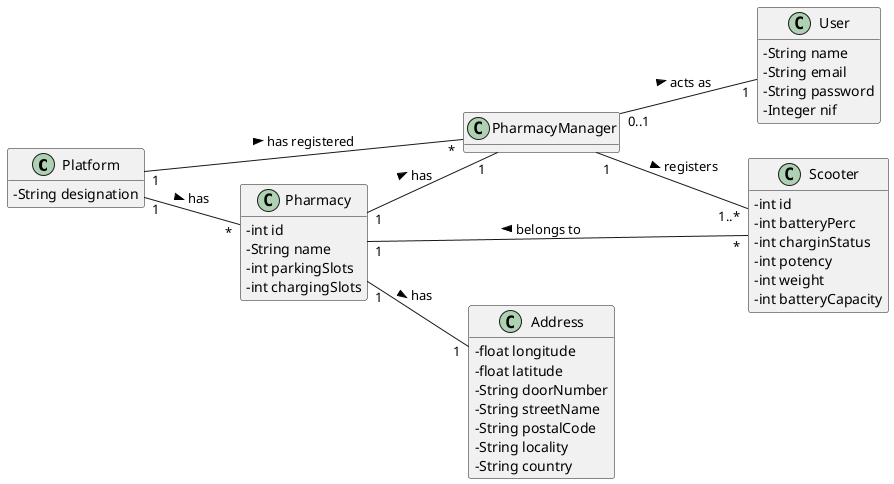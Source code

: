 @startuml
skinparam classAttributeIconSize 0
hide methods
left to right direction

class Platform {
  -String designation
}

class Pharmacy {
  -int id
  -String name
  -int parkingSlots
  -int chargingSlots
}

class User{
-   String name
-   String email
-   String password
-   Integer nif
}

class PharmacyManager {
}

class Scooter{
  -int id
  -int batteryPerc
  -int charginStatus
  -int potency
  -int weight
  -int batteryCapacity
}

class Address{
  -float longitude
  -float latitude
  -String doorNumber
  -String streetName
  -String postalCode
  -String locality
  -String country
}



Platform "1" -- "*" Pharmacy : has >
Platform "1" -- "*" PharmacyManager : has registered >
PharmacyManager "0..1" -- "1" User: acts as >
PharmacyManager "1" -- "1..*" Scooter : registers >
Pharmacy "1" -- "1" PharmacyManager : has >
Scooter "*" -- "1" Pharmacy : belongs to >
Pharmacy "1" -- "1" Address : has >
@enduml

